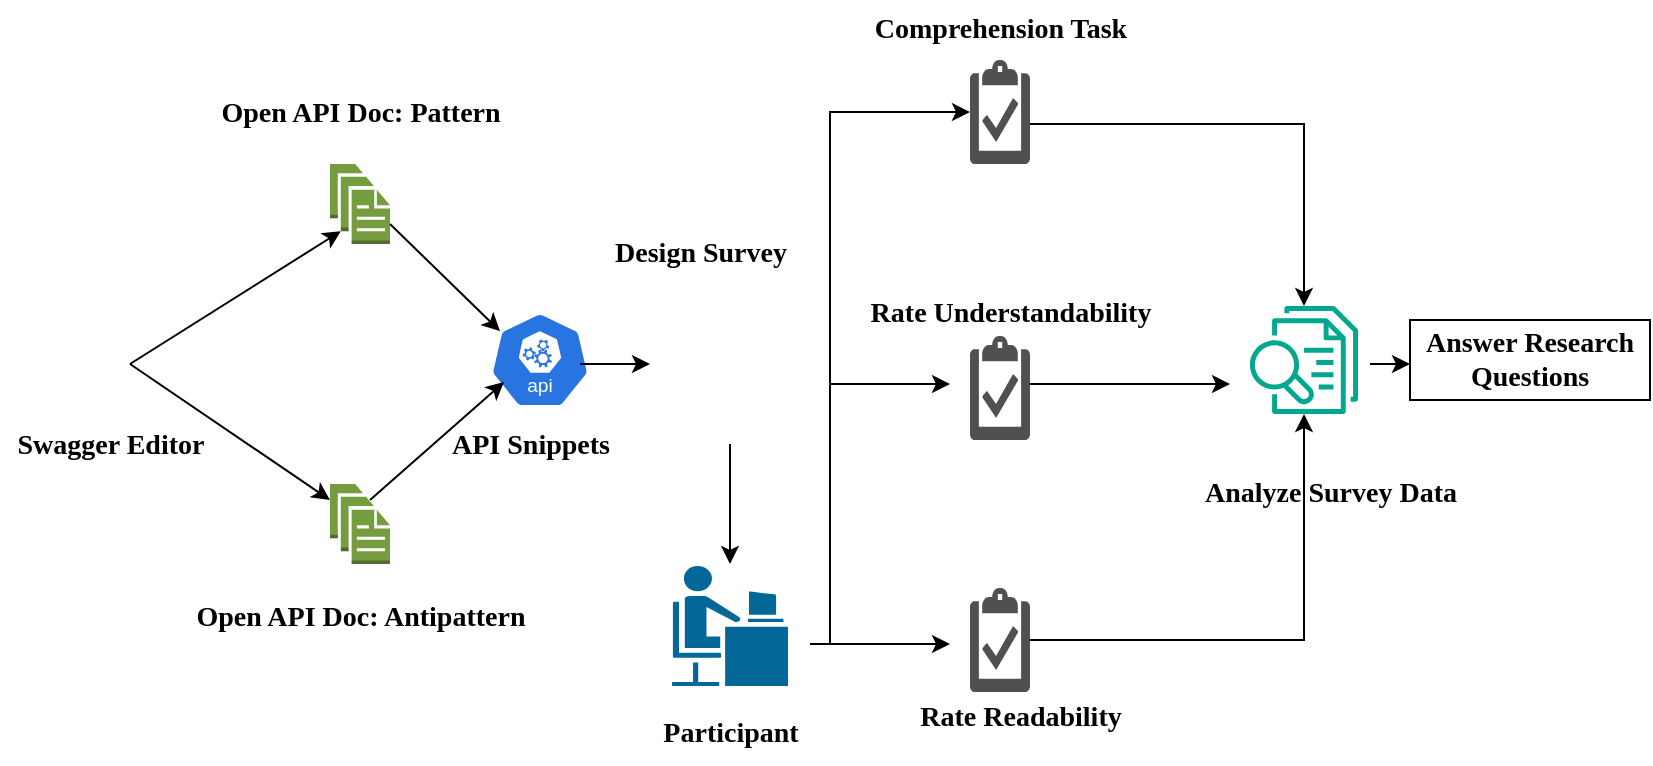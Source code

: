 <mxfile version="24.9.2">
  <diagram name="Page-1" id="jIjD0eeuVkzSdPgPmyts">
    <mxGraphModel dx="1434" dy="746" grid="1" gridSize="10" guides="1" tooltips="1" connect="1" arrows="1" fold="1" page="1" pageScale="1" pageWidth="850" pageHeight="1100" math="0" shadow="0">
      <root>
        <mxCell id="0" />
        <mxCell id="1" parent="0" />
        <mxCell id="6Ic76b_adWoy3Qu627_q-1" value="" style="shape=image;verticalLabelPosition=bottom;labelBackgroundColor=default;verticalAlign=top;aspect=fixed;imageAspect=0;image=https://seeklogo.com/images/S/swaggerhub-logo-52BE4455D6-seeklogo.com.png;fontFamily=Times New Roman;fontSize=14;fontStyle=1" vertex="1" parent="1">
          <mxGeometry x="30" y="320" width="40" height="40" as="geometry" />
        </mxCell>
        <mxCell id="6Ic76b_adWoy3Qu627_q-2" value="" style="outlineConnect=0;dashed=0;verticalLabelPosition=bottom;verticalAlign=top;align=center;html=1;shape=mxgraph.aws3.documents;fillColor=#759C3E;gradientColor=none;fontFamily=Times New Roman;fontSize=14;fontStyle=1" vertex="1" parent="1">
          <mxGeometry x="170" y="240" width="30" height="40" as="geometry" />
        </mxCell>
        <mxCell id="6Ic76b_adWoy3Qu627_q-7" value="" style="shape=image;html=1;verticalAlign=top;verticalLabelPosition=bottom;labelBackgroundColor=#ffffff;imageAspect=0;aspect=fixed;image=https://cdn3.iconfinder.com/data/icons/survey-rating/512/Survey_rating_rate-32-128.png;fontFamily=Times New Roman;fontSize=14;fontStyle=1" vertex="1" parent="1">
          <mxGeometry x="330" y="300" width="80" height="80" as="geometry" />
        </mxCell>
        <mxCell id="6Ic76b_adWoy3Qu627_q-3" value="" style="outlineConnect=0;dashed=0;verticalLabelPosition=bottom;verticalAlign=top;align=center;html=1;shape=mxgraph.aws3.documents;fillColor=#759C3E;gradientColor=none;fontFamily=Times New Roman;fontSize=14;fontStyle=1" vertex="1" parent="1">
          <mxGeometry x="170" y="400" width="30" height="40" as="geometry" />
        </mxCell>
        <mxCell id="6Ic76b_adWoy3Qu627_q-8" value="" style="shape=mxgraph.cisco.people.androgenous_person;html=1;pointerEvents=1;dashed=0;fillColor=#036897;strokeColor=#ffffff;strokeWidth=2;verticalLabelPosition=bottom;verticalAlign=top;align=center;outlineConnect=0;fontFamily=Times New Roman;fontSize=14;fontStyle=1" vertex="1" parent="1">
          <mxGeometry x="340" y="440" width="60" height="62" as="geometry" />
        </mxCell>
        <mxCell id="6Ic76b_adWoy3Qu627_q-41" value="" style="edgeStyle=orthogonalEdgeStyle;rounded=0;orthogonalLoop=1;jettySize=auto;html=1;" edge="1" parent="1" source="6Ic76b_adWoy3Qu627_q-9" target="6Ic76b_adWoy3Qu627_q-13">
          <mxGeometry relative="1" as="geometry" />
        </mxCell>
        <mxCell id="6Ic76b_adWoy3Qu627_q-9" value="" style="sketch=0;pointerEvents=1;shadow=0;dashed=0;html=1;strokeColor=none;fillColor=#505050;labelPosition=center;verticalLabelPosition=bottom;verticalAlign=top;outlineConnect=0;align=center;shape=mxgraph.office.concepts.tasks;fontFamily=Times New Roman;fontSize=14;fontStyle=1" vertex="1" parent="1">
          <mxGeometry x="490" y="452" width="30" height="52" as="geometry" />
        </mxCell>
        <mxCell id="6Ic76b_adWoy3Qu627_q-10" value="" style="sketch=0;pointerEvents=1;shadow=0;dashed=0;html=1;strokeColor=none;fillColor=#505050;labelPosition=center;verticalLabelPosition=bottom;verticalAlign=top;outlineConnect=0;align=center;shape=mxgraph.office.concepts.tasks;fontFamily=Times New Roman;fontSize=14;fontStyle=1" vertex="1" parent="1">
          <mxGeometry x="490" y="326" width="30" height="52" as="geometry" />
        </mxCell>
        <mxCell id="6Ic76b_adWoy3Qu627_q-11" value="" style="sketch=0;pointerEvents=1;shadow=0;dashed=0;html=1;strokeColor=none;fillColor=#505050;labelPosition=center;verticalLabelPosition=bottom;verticalAlign=top;outlineConnect=0;align=center;shape=mxgraph.office.concepts.tasks;fontFamily=Times New Roman;fontSize=14;fontStyle=1" vertex="1" parent="1">
          <mxGeometry x="490" y="188" width="30" height="52" as="geometry" />
        </mxCell>
        <mxCell id="6Ic76b_adWoy3Qu627_q-12" value="" style="aspect=fixed;sketch=0;html=1;dashed=0;whitespace=wrap;verticalLabelPosition=bottom;verticalAlign=top;fillColor=#2875E2;strokeColor=#ffffff;points=[[0.005,0.63,0],[0.1,0.2,0],[0.9,0.2,0],[0.5,0,0],[0.995,0.63,0],[0.72,0.99,0],[0.5,1,0],[0.28,0.99,0]];shape=mxgraph.kubernetes.icon2;kubernetesLabel=1;prIcon=api;fontFamily=Times New Roman;fontSize=14;fontStyle=1" vertex="1" parent="1">
          <mxGeometry x="250" y="314" width="50" height="48" as="geometry" />
        </mxCell>
        <mxCell id="6Ic76b_adWoy3Qu627_q-13" value="" style="sketch=0;outlineConnect=0;fontColor=#232F3E;gradientColor=none;fillColor=#01A88D;strokeColor=none;dashed=0;verticalLabelPosition=bottom;verticalAlign=top;align=center;html=1;fontSize=14;fontStyle=1;aspect=fixed;pointerEvents=1;shape=mxgraph.aws4.textract_analyze_lending;fontFamily=Times New Roman;" vertex="1" parent="1">
          <mxGeometry x="630" y="311" width="54" height="54" as="geometry" />
        </mxCell>
        <mxCell id="6Ic76b_adWoy3Qu627_q-14" value="Answer Research Questions" style="rounded=0;whiteSpace=wrap;html=1;fontFamily=Times New Roman;fontSize=14;fontStyle=1" vertex="1" parent="1">
          <mxGeometry x="710" y="318" width="120" height="40" as="geometry" />
        </mxCell>
        <mxCell id="6Ic76b_adWoy3Qu627_q-15" value="Swagger Editor" style="text;html=1;align=center;verticalAlign=middle;resizable=0;points=[];autosize=1;strokeColor=none;fillColor=none;fontFamily=Times New Roman;fontSize=14;fontStyle=1" vertex="1" parent="1">
          <mxGeometry x="5" y="366" width="110" height="30" as="geometry" />
        </mxCell>
        <mxCell id="6Ic76b_adWoy3Qu627_q-16" value="Open API Doc: Antipattern" style="text;html=1;align=center;verticalAlign=middle;resizable=0;points=[];autosize=1;strokeColor=none;fillColor=none;fontFamily=Times New Roman;fontSize=14;fontStyle=1" vertex="1" parent="1">
          <mxGeometry x="95" y="452" width="180" height="30" as="geometry" />
        </mxCell>
        <mxCell id="6Ic76b_adWoy3Qu627_q-17" value="Open API Doc: Pattern" style="text;html=1;align=center;verticalAlign=middle;resizable=0;points=[];autosize=1;strokeColor=none;fillColor=none;fontFamily=Times New Roman;fontSize=14;fontStyle=1" vertex="1" parent="1">
          <mxGeometry x="110" y="200" width="150" height="30" as="geometry" />
        </mxCell>
        <mxCell id="6Ic76b_adWoy3Qu627_q-18" value="API Snippets" style="text;html=1;align=center;verticalAlign=middle;resizable=0;points=[];autosize=1;strokeColor=none;fillColor=none;fontFamily=Times New Roman;fontSize=14;fontStyle=1" vertex="1" parent="1">
          <mxGeometry x="220" y="366" width="100" height="30" as="geometry" />
        </mxCell>
        <mxCell id="6Ic76b_adWoy3Qu627_q-19" value="Design Survey" style="text;html=1;align=center;verticalAlign=middle;resizable=0;points=[];autosize=1;strokeColor=none;fillColor=none;fontFamily=Times New Roman;fontSize=14;fontStyle=1" vertex="1" parent="1">
          <mxGeometry x="300" y="270" width="110" height="30" as="geometry" />
        </mxCell>
        <mxCell id="6Ic76b_adWoy3Qu627_q-20" value="Participant" style="text;html=1;align=center;verticalAlign=middle;resizable=0;points=[];autosize=1;strokeColor=none;fillColor=none;fontFamily=Times New Roman;fontSize=14;fontStyle=1" vertex="1" parent="1">
          <mxGeometry x="330" y="510" width="80" height="30" as="geometry" />
        </mxCell>
        <mxCell id="6Ic76b_adWoy3Qu627_q-21" value="Comprehension Task" style="text;html=1;align=center;verticalAlign=middle;resizable=0;points=[];autosize=1;strokeColor=none;fillColor=none;fontFamily=Times New Roman;fontSize=14;fontStyle=1" vertex="1" parent="1">
          <mxGeometry x="435" y="158" width="140" height="30" as="geometry" />
        </mxCell>
        <mxCell id="6Ic76b_adWoy3Qu627_q-22" value="Rate Understandability" style="text;html=1;align=center;verticalAlign=middle;resizable=0;points=[];autosize=1;strokeColor=none;fillColor=none;fontFamily=Times New Roman;fontSize=14;fontStyle=1" vertex="1" parent="1">
          <mxGeometry x="435" y="300" width="150" height="30" as="geometry" />
        </mxCell>
        <mxCell id="6Ic76b_adWoy3Qu627_q-23" value="Rate Readability" style="text;html=1;align=center;verticalAlign=middle;resizable=0;points=[];autosize=1;strokeColor=none;fillColor=none;fontFamily=Times New Roman;fontSize=14;fontStyle=1" vertex="1" parent="1">
          <mxGeometry x="455" y="502" width="120" height="30" as="geometry" />
        </mxCell>
        <mxCell id="6Ic76b_adWoy3Qu627_q-24" value="Analyze Survey Data" style="text;html=1;align=center;verticalAlign=middle;resizable=0;points=[];autosize=1;strokeColor=none;fillColor=none;fontFamily=Times New Roman;fontSize=14;fontStyle=1" vertex="1" parent="1">
          <mxGeometry x="600" y="390" width="140" height="30" as="geometry" />
        </mxCell>
        <mxCell id="6Ic76b_adWoy3Qu627_q-25" value="" style="endArrow=classic;html=1;rounded=0;entryX=0.18;entryY=0.84;entryDx=0;entryDy=0;entryPerimeter=0;exitX=1;exitY=0.5;exitDx=0;exitDy=0;" edge="1" parent="1" source="6Ic76b_adWoy3Qu627_q-1" target="6Ic76b_adWoy3Qu627_q-2">
          <mxGeometry width="50" height="50" relative="1" as="geometry">
            <mxPoint x="70" y="334" as="sourcePoint" />
            <mxPoint x="120" y="284" as="targetPoint" />
          </mxGeometry>
        </mxCell>
        <mxCell id="6Ic76b_adWoy3Qu627_q-26" value="" style="endArrow=classic;html=1;rounded=0;entryX=0.18;entryY=0.84;entryDx=0;entryDy=0;entryPerimeter=0;" edge="1" parent="1">
          <mxGeometry width="50" height="50" relative="1" as="geometry">
            <mxPoint x="70" y="340" as="sourcePoint" />
            <mxPoint x="170" y="408" as="targetPoint" />
          </mxGeometry>
        </mxCell>
        <mxCell id="6Ic76b_adWoy3Qu627_q-27" value="" style="endArrow=classic;html=1;rounded=0;entryX=0.1;entryY=0.2;entryDx=0;entryDy=0;entryPerimeter=0;" edge="1" parent="1" target="6Ic76b_adWoy3Qu627_q-12">
          <mxGeometry width="50" height="50" relative="1" as="geometry">
            <mxPoint x="200" y="270" as="sourcePoint" />
            <mxPoint x="250" y="220" as="targetPoint" />
          </mxGeometry>
        </mxCell>
        <mxCell id="6Ic76b_adWoy3Qu627_q-28" value="" style="endArrow=classic;html=1;rounded=0;entryX=0.14;entryY=0.729;entryDx=0;entryDy=0;entryPerimeter=0;" edge="1" parent="1" target="6Ic76b_adWoy3Qu627_q-12">
          <mxGeometry width="50" height="50" relative="1" as="geometry">
            <mxPoint x="190" y="408" as="sourcePoint" />
            <mxPoint x="240" y="358" as="targetPoint" />
          </mxGeometry>
        </mxCell>
        <mxCell id="6Ic76b_adWoy3Qu627_q-31" value="" style="endArrow=classic;html=1;rounded=0;" edge="1" parent="1" target="6Ic76b_adWoy3Qu627_q-7">
          <mxGeometry width="50" height="50" relative="1" as="geometry">
            <mxPoint x="295" y="340" as="sourcePoint" />
            <mxPoint x="345" y="290" as="targetPoint" />
          </mxGeometry>
        </mxCell>
        <mxCell id="6Ic76b_adWoy3Qu627_q-33" value="" style="endArrow=classic;html=1;rounded=0;exitX=0.5;exitY=1;exitDx=0;exitDy=0;" edge="1" parent="1" source="6Ic76b_adWoy3Qu627_q-7" target="6Ic76b_adWoy3Qu627_q-8">
          <mxGeometry width="50" height="50" relative="1" as="geometry">
            <mxPoint x="400" y="410" as="sourcePoint" />
            <mxPoint x="450" y="360" as="targetPoint" />
          </mxGeometry>
        </mxCell>
        <mxCell id="6Ic76b_adWoy3Qu627_q-34" value="" style="endArrow=classic;html=1;rounded=0;" edge="1" parent="1" target="6Ic76b_adWoy3Qu627_q-11">
          <mxGeometry width="50" height="50" relative="1" as="geometry">
            <mxPoint x="410" y="480" as="sourcePoint" />
            <mxPoint x="430" y="210" as="targetPoint" />
            <Array as="points">
              <mxPoint x="420" y="480" />
              <mxPoint x="420" y="350" />
              <mxPoint x="420" y="214" />
            </Array>
          </mxGeometry>
        </mxCell>
        <mxCell id="6Ic76b_adWoy3Qu627_q-35" value="" style="endArrow=classic;html=1;rounded=0;" edge="1" parent="1">
          <mxGeometry width="50" height="50" relative="1" as="geometry">
            <mxPoint x="420" y="350" as="sourcePoint" />
            <mxPoint x="480" y="350" as="targetPoint" />
          </mxGeometry>
        </mxCell>
        <mxCell id="6Ic76b_adWoy3Qu627_q-37" value="" style="endArrow=classic;html=1;rounded=0;" edge="1" parent="1">
          <mxGeometry width="50" height="50" relative="1" as="geometry">
            <mxPoint x="410" y="480" as="sourcePoint" />
            <mxPoint x="480" y="480" as="targetPoint" />
          </mxGeometry>
        </mxCell>
        <mxCell id="6Ic76b_adWoy3Qu627_q-39" value="" style="endArrow=classic;html=1;rounded=0;" edge="1" parent="1" target="6Ic76b_adWoy3Qu627_q-13">
          <mxGeometry width="50" height="50" relative="1" as="geometry">
            <mxPoint x="520" y="220" as="sourcePoint" />
            <mxPoint x="590" y="280" as="targetPoint" />
            <Array as="points">
              <mxPoint x="657" y="220" />
            </Array>
          </mxGeometry>
        </mxCell>
        <mxCell id="6Ic76b_adWoy3Qu627_q-40" value="" style="endArrow=classic;html=1;rounded=0;" edge="1" parent="1">
          <mxGeometry width="50" height="50" relative="1" as="geometry">
            <mxPoint x="520" y="350" as="sourcePoint" />
            <mxPoint x="620" y="350" as="targetPoint" />
          </mxGeometry>
        </mxCell>
        <mxCell id="6Ic76b_adWoy3Qu627_q-42" value="" style="endArrow=classic;html=1;rounded=0;" edge="1" parent="1">
          <mxGeometry width="50" height="50" relative="1" as="geometry">
            <mxPoint x="690" y="340" as="sourcePoint" />
            <mxPoint x="710" y="340" as="targetPoint" />
          </mxGeometry>
        </mxCell>
      </root>
    </mxGraphModel>
  </diagram>
</mxfile>
